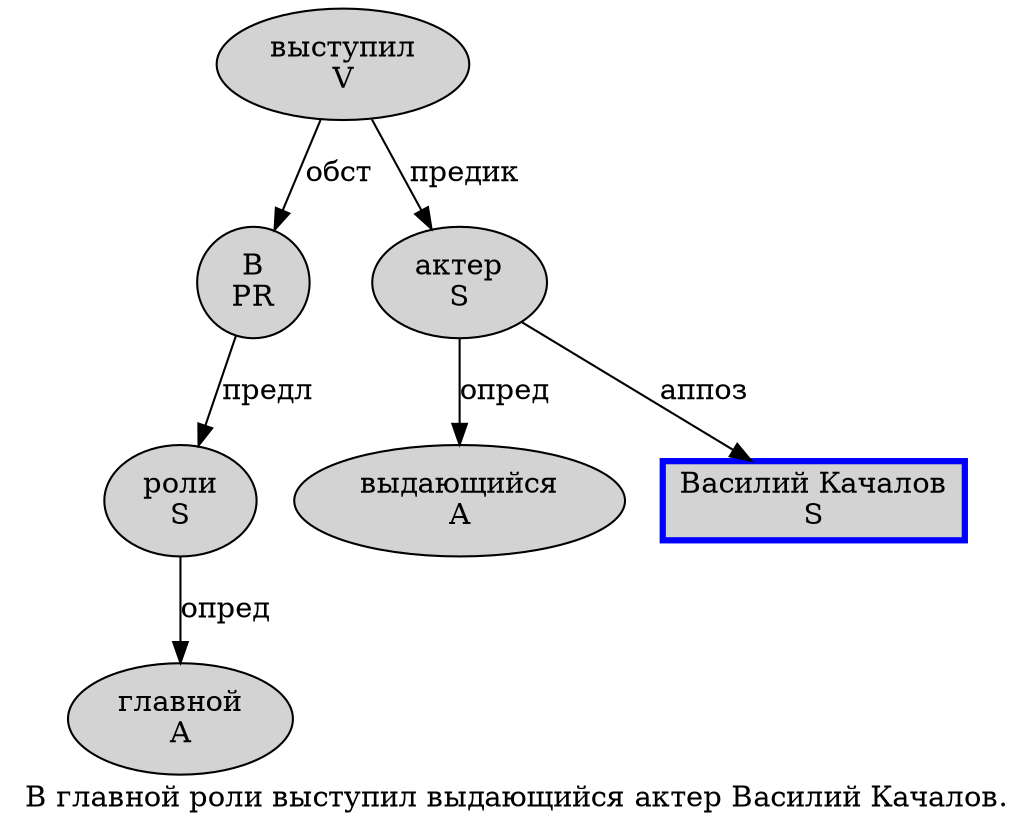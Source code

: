 digraph SENTENCE_221 {
	graph [label="В главной роли выступил выдающийся актер Василий Качалов."]
	node [style=filled]
		0 [label="В
PR" color="" fillcolor=lightgray penwidth=1 shape=ellipse]
		1 [label="главной
A" color="" fillcolor=lightgray penwidth=1 shape=ellipse]
		2 [label="роли
S" color="" fillcolor=lightgray penwidth=1 shape=ellipse]
		3 [label="выступил
V" color="" fillcolor=lightgray penwidth=1 shape=ellipse]
		4 [label="выдающийся
A" color="" fillcolor=lightgray penwidth=1 shape=ellipse]
		5 [label="актер
S" color="" fillcolor=lightgray penwidth=1 shape=ellipse]
		6 [label="Василий Качалов
S" color=blue fillcolor=lightgray penwidth=3 shape=box]
			5 -> 4 [label="опред"]
			5 -> 6 [label="аппоз"]
			2 -> 1 [label="опред"]
			3 -> 0 [label="обст"]
			3 -> 5 [label="предик"]
			0 -> 2 [label="предл"]
}
